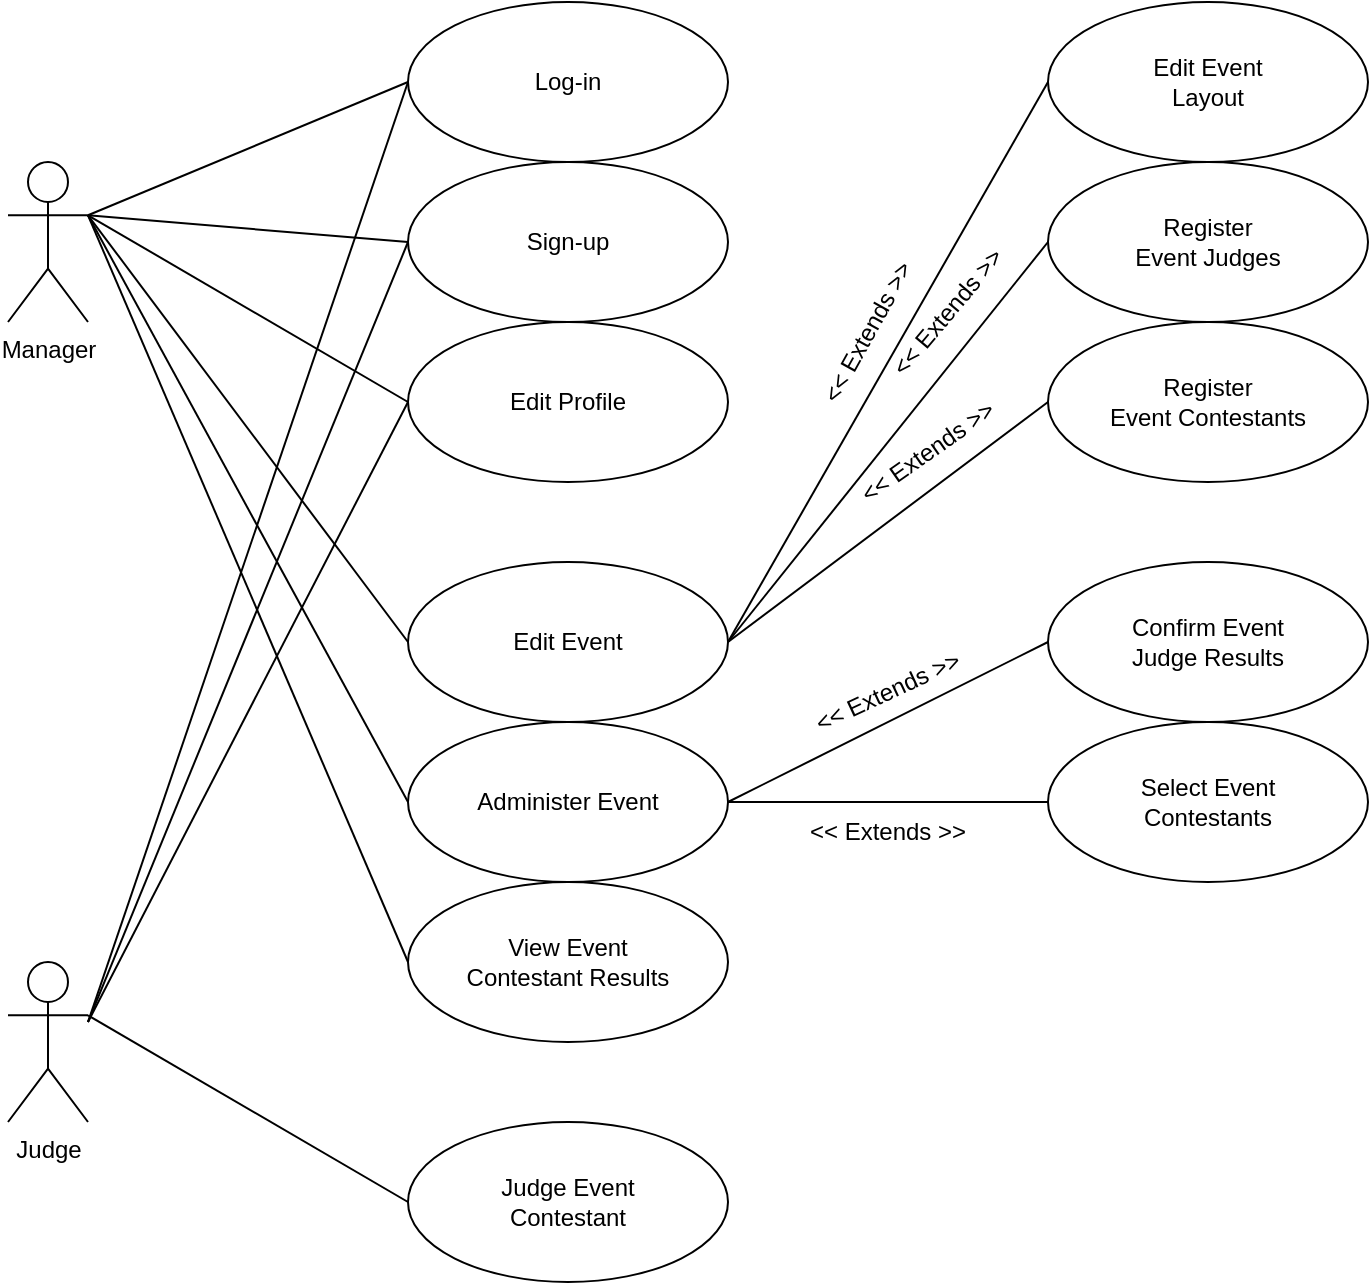 <mxfile version="20.2.3" type="device"><diagram id="xlMr3gdGD1qAnlQjKsTr" name="1.0"><mxGraphModel dx="1583" dy="816" grid="1" gridSize="10" guides="1" tooltips="1" connect="1" arrows="1" fold="1" page="1" pageScale="1" pageWidth="1000" pageHeight="1000" math="0" shadow="0"><root><mxCell id="0"/><mxCell id="1" parent="0"/><mxCell id="ydiq9vFNU56bae4P2KDu-29" style="rounded=0;orthogonalLoop=1;jettySize=auto;html=1;exitX=1;exitY=0.333;exitDx=0;exitDy=0;exitPerimeter=0;entryX=0;entryY=0.5;entryDx=0;entryDy=0;endArrow=none;endFill=0;" edge="1" parent="1" source="uOHCX-8CC7dMgBH7kJZj-1" target="uOHCX-8CC7dMgBH7kJZj-9"><mxGeometry relative="1" as="geometry"/></mxCell><mxCell id="ydiq9vFNU56bae4P2KDu-30" style="edgeStyle=none;rounded=0;orthogonalLoop=1;jettySize=auto;html=1;exitX=1;exitY=0.333;exitDx=0;exitDy=0;exitPerimeter=0;entryX=0;entryY=0.5;entryDx=0;entryDy=0;endArrow=none;endFill=0;" edge="1" parent="1" source="uOHCX-8CC7dMgBH7kJZj-1" target="uOHCX-8CC7dMgBH7kJZj-10"><mxGeometry relative="1" as="geometry"/></mxCell><mxCell id="uOHCX-8CC7dMgBH7kJZj-1" value="Manager" style="shape=umlActor;verticalLabelPosition=bottom;verticalAlign=top;html=1;outlineConnect=0;" parent="1" vertex="1"><mxGeometry x="80" y="160" width="40" height="80" as="geometry"/></mxCell><mxCell id="uOHCX-8CC7dMgBH7kJZj-2" value="Judge" style="shape=umlActor;verticalLabelPosition=bottom;verticalAlign=top;html=1;outlineConnect=0;" parent="1" vertex="1"><mxGeometry x="80" y="560" width="40" height="80" as="geometry"/></mxCell><mxCell id="ydiq9vFNU56bae4P2KDu-33" style="edgeStyle=none;rounded=0;orthogonalLoop=1;jettySize=auto;html=1;entryX=1;entryY=0.5;entryDx=0;entryDy=0;endArrow=none;endFill=0;exitX=0;exitY=0.5;exitDx=0;exitDy=0;" edge="1" parent="1" source="uOHCX-8CC7dMgBH7kJZj-5" target="ydiq9vFNU56bae4P2KDu-27"><mxGeometry relative="1" as="geometry"/></mxCell><mxCell id="uOHCX-8CC7dMgBH7kJZj-5" value="Edit Event&lt;br&gt;Layout" style="ellipse;whiteSpace=wrap;html=1;" parent="1" vertex="1"><mxGeometry x="600" y="80" width="160" height="80" as="geometry"/></mxCell><mxCell id="ydiq9vFNU56bae4P2KDu-43" style="edgeStyle=none;rounded=0;orthogonalLoop=1;jettySize=auto;html=1;exitX=0;exitY=0.5;exitDx=0;exitDy=0;entryX=1;entryY=0.333;entryDx=0;entryDy=0;entryPerimeter=0;endArrow=none;endFill=0;" edge="1" parent="1" source="uOHCX-8CC7dMgBH7kJZj-6" target="uOHCX-8CC7dMgBH7kJZj-1"><mxGeometry relative="1" as="geometry"/></mxCell><mxCell id="uOHCX-8CC7dMgBH7kJZj-6" value="Administer Event" style="ellipse;whiteSpace=wrap;html=1;" parent="1" vertex="1"><mxGeometry x="280" y="440" width="160" height="80" as="geometry"/></mxCell><mxCell id="ydiq9vFNU56bae4P2KDu-38" style="edgeStyle=none;rounded=0;orthogonalLoop=1;jettySize=auto;html=1;exitX=0;exitY=0.5;exitDx=0;exitDy=0;entryX=1;entryY=0.333;entryDx=0;entryDy=0;entryPerimeter=0;endArrow=none;endFill=0;" edge="1" parent="1" source="uOHCX-8CC7dMgBH7kJZj-8" target="uOHCX-8CC7dMgBH7kJZj-2"><mxGeometry relative="1" as="geometry"/></mxCell><mxCell id="uOHCX-8CC7dMgBH7kJZj-8" value="Judge Event&lt;br&gt;Contestant" style="ellipse;whiteSpace=wrap;html=1;" parent="1" vertex="1"><mxGeometry x="280" y="640" width="160" height="80" as="geometry"/></mxCell><mxCell id="ydiq9vFNU56bae4P2KDu-39" style="edgeStyle=none;rounded=0;orthogonalLoop=1;jettySize=auto;html=1;exitX=0;exitY=0.5;exitDx=0;exitDy=0;endArrow=none;endFill=0;" edge="1" parent="1" source="uOHCX-8CC7dMgBH7kJZj-9"><mxGeometry relative="1" as="geometry"><mxPoint x="120" y="590" as="targetPoint"/></mxGeometry></mxCell><mxCell id="uOHCX-8CC7dMgBH7kJZj-9" value="Log-in" style="ellipse;whiteSpace=wrap;html=1;" parent="1" vertex="1"><mxGeometry x="280" y="80" width="160" height="80" as="geometry"/></mxCell><mxCell id="ydiq9vFNU56bae4P2KDu-40" style="edgeStyle=none;rounded=0;orthogonalLoop=1;jettySize=auto;html=1;exitX=0;exitY=0.5;exitDx=0;exitDy=0;endArrow=none;endFill=0;" edge="1" parent="1" source="uOHCX-8CC7dMgBH7kJZj-10"><mxGeometry relative="1" as="geometry"><mxPoint x="120" y="590" as="targetPoint"/></mxGeometry></mxCell><mxCell id="uOHCX-8CC7dMgBH7kJZj-10" value="Sign-up" style="ellipse;whiteSpace=wrap;html=1;" parent="1" vertex="1"><mxGeometry x="280" y="160" width="160" height="80" as="geometry"/></mxCell><mxCell id="ydiq9vFNU56bae4P2KDu-31" style="edgeStyle=none;rounded=0;orthogonalLoop=1;jettySize=auto;html=1;entryX=1;entryY=0.333;entryDx=0;entryDy=0;entryPerimeter=0;endArrow=none;endFill=0;exitX=0;exitY=0.5;exitDx=0;exitDy=0;" edge="1" parent="1" source="uOHCX-8CC7dMgBH7kJZj-12" target="uOHCX-8CC7dMgBH7kJZj-1"><mxGeometry relative="1" as="geometry"/></mxCell><mxCell id="ydiq9vFNU56bae4P2KDu-41" style="edgeStyle=none;rounded=0;orthogonalLoop=1;jettySize=auto;html=1;exitX=0;exitY=0.5;exitDx=0;exitDy=0;endArrow=none;endFill=0;" edge="1" parent="1" source="uOHCX-8CC7dMgBH7kJZj-12"><mxGeometry relative="1" as="geometry"><mxPoint x="120" y="590" as="targetPoint"/></mxGeometry></mxCell><mxCell id="uOHCX-8CC7dMgBH7kJZj-12" value="Edit Profile" style="ellipse;whiteSpace=wrap;html=1;" parent="1" vertex="1"><mxGeometry x="280" y="240" width="160" height="80" as="geometry"/></mxCell><mxCell id="ydiq9vFNU56bae4P2KDu-34" style="edgeStyle=none;rounded=0;orthogonalLoop=1;jettySize=auto;html=1;exitX=0;exitY=0.5;exitDx=0;exitDy=0;entryX=1;entryY=0.5;entryDx=0;entryDy=0;endArrow=none;endFill=0;" edge="1" parent="1" source="uOHCX-8CC7dMgBH7kJZj-13" target="ydiq9vFNU56bae4P2KDu-27"><mxGeometry relative="1" as="geometry"/></mxCell><mxCell id="uOHCX-8CC7dMgBH7kJZj-13" value="Register&lt;br&gt;Event Judges" style="ellipse;whiteSpace=wrap;html=1;" parent="1" vertex="1"><mxGeometry x="600" y="160" width="160" height="80" as="geometry"/></mxCell><mxCell id="ydiq9vFNU56bae4P2KDu-35" style="edgeStyle=none;rounded=0;orthogonalLoop=1;jettySize=auto;html=1;exitX=0;exitY=0.5;exitDx=0;exitDy=0;endArrow=none;endFill=0;" edge="1" parent="1" source="uOHCX-8CC7dMgBH7kJZj-14"><mxGeometry relative="1" as="geometry"><mxPoint x="440" y="400" as="targetPoint"/></mxGeometry></mxCell><mxCell id="uOHCX-8CC7dMgBH7kJZj-14" value="Register&lt;br&gt;Event Contestants" style="ellipse;whiteSpace=wrap;html=1;" parent="1" vertex="1"><mxGeometry x="600" y="240" width="160" height="80" as="geometry"/></mxCell><mxCell id="ydiq9vFNU56bae4P2KDu-36" style="edgeStyle=none;rounded=0;orthogonalLoop=1;jettySize=auto;html=1;exitX=0;exitY=0.5;exitDx=0;exitDy=0;entryX=1;entryY=0.5;entryDx=0;entryDy=0;endArrow=none;endFill=0;" edge="1" parent="1" source="uOHCX-8CC7dMgBH7kJZj-23" target="uOHCX-8CC7dMgBH7kJZj-6"><mxGeometry relative="1" as="geometry"/></mxCell><mxCell id="uOHCX-8CC7dMgBH7kJZj-23" value="Confirm Event&lt;br&gt;Judge Results" style="ellipse;whiteSpace=wrap;html=1;" parent="1" vertex="1"><mxGeometry x="600" y="360" width="160" height="80" as="geometry"/></mxCell><mxCell id="ydiq9vFNU56bae4P2KDu-37" style="edgeStyle=none;rounded=0;orthogonalLoop=1;jettySize=auto;html=1;exitX=0;exitY=0.5;exitDx=0;exitDy=0;entryX=1;entryY=0.5;entryDx=0;entryDy=0;endArrow=none;endFill=0;" edge="1" parent="1" source="uOHCX-8CC7dMgBH7kJZj-24" target="uOHCX-8CC7dMgBH7kJZj-6"><mxGeometry relative="1" as="geometry"/></mxCell><mxCell id="uOHCX-8CC7dMgBH7kJZj-24" value="Select Event&lt;br&gt;Contestants" style="ellipse;whiteSpace=wrap;html=1;" parent="1" vertex="1"><mxGeometry x="600" y="440" width="160" height="80" as="geometry"/></mxCell><mxCell id="ydiq9vFNU56bae4P2KDu-42" style="edgeStyle=none;rounded=0;orthogonalLoop=1;jettySize=auto;html=1;exitX=0;exitY=0.5;exitDx=0;exitDy=0;entryX=1;entryY=0.333;entryDx=0;entryDy=0;entryPerimeter=0;endArrow=none;endFill=0;" edge="1" parent="1" source="ydiq9vFNU56bae4P2KDu-27" target="uOHCX-8CC7dMgBH7kJZj-1"><mxGeometry relative="1" as="geometry"/></mxCell><mxCell id="ydiq9vFNU56bae4P2KDu-27" value="Edit Event" style="ellipse;whiteSpace=wrap;html=1;" vertex="1" parent="1"><mxGeometry x="280" y="360" width="160" height="80" as="geometry"/></mxCell><mxCell id="ydiq9vFNU56bae4P2KDu-44" style="edgeStyle=none;rounded=0;orthogonalLoop=1;jettySize=auto;html=1;exitX=0;exitY=0.5;exitDx=0;exitDy=0;entryX=1;entryY=0.333;entryDx=0;entryDy=0;entryPerimeter=0;endArrow=none;endFill=0;" edge="1" parent="1" source="ydiq9vFNU56bae4P2KDu-28" target="uOHCX-8CC7dMgBH7kJZj-1"><mxGeometry relative="1" as="geometry"/></mxCell><mxCell id="ydiq9vFNU56bae4P2KDu-28" value="View Event&lt;br&gt;Contestant Results" style="ellipse;whiteSpace=wrap;html=1;" vertex="1" parent="1"><mxGeometry x="280" y="520" width="160" height="80" as="geometry"/></mxCell><mxCell id="ydiq9vFNU56bae4P2KDu-45" value="&amp;lt;&amp;lt; Extends &amp;gt;&amp;gt;" style="text;html=1;strokeColor=none;fillColor=none;align=center;verticalAlign=middle;whiteSpace=wrap;rounded=0;" vertex="1" parent="1"><mxGeometry x="460" y="480" width="120" height="30" as="geometry"/></mxCell><mxCell id="ydiq9vFNU56bae4P2KDu-46" value="&amp;lt;&amp;lt; Extends &amp;gt;&amp;gt;" style="text;html=1;strokeColor=none;fillColor=none;align=center;verticalAlign=middle;whiteSpace=wrap;rounded=0;rotation=-25;" vertex="1" parent="1"><mxGeometry x="460" y="410" width="120" height="30" as="geometry"/></mxCell><mxCell id="ydiq9vFNU56bae4P2KDu-47" value="&amp;lt;&amp;lt; Extends &amp;gt;&amp;gt;" style="text;html=1;strokeColor=none;fillColor=none;align=center;verticalAlign=middle;whiteSpace=wrap;rounded=0;rotation=-61;" vertex="1" parent="1"><mxGeometry x="450" y="230" width="120" height="30" as="geometry"/></mxCell><mxCell id="ydiq9vFNU56bae4P2KDu-48" value="&amp;lt;&amp;lt; Extends &amp;gt;&amp;gt;" style="text;html=1;strokeColor=none;fillColor=none;align=center;verticalAlign=middle;whiteSpace=wrap;rounded=0;rotation=-50;" vertex="1" parent="1"><mxGeometry x="490" y="220" width="120" height="30" as="geometry"/></mxCell><mxCell id="ydiq9vFNU56bae4P2KDu-49" value="&amp;lt;&amp;lt; Extends &amp;gt;&amp;gt;" style="text;html=1;strokeColor=none;fillColor=none;align=center;verticalAlign=middle;whiteSpace=wrap;rounded=0;rotation=-35;" vertex="1" parent="1"><mxGeometry x="480" y="290" width="120" height="30" as="geometry"/></mxCell></root></mxGraphModel></diagram></mxfile>